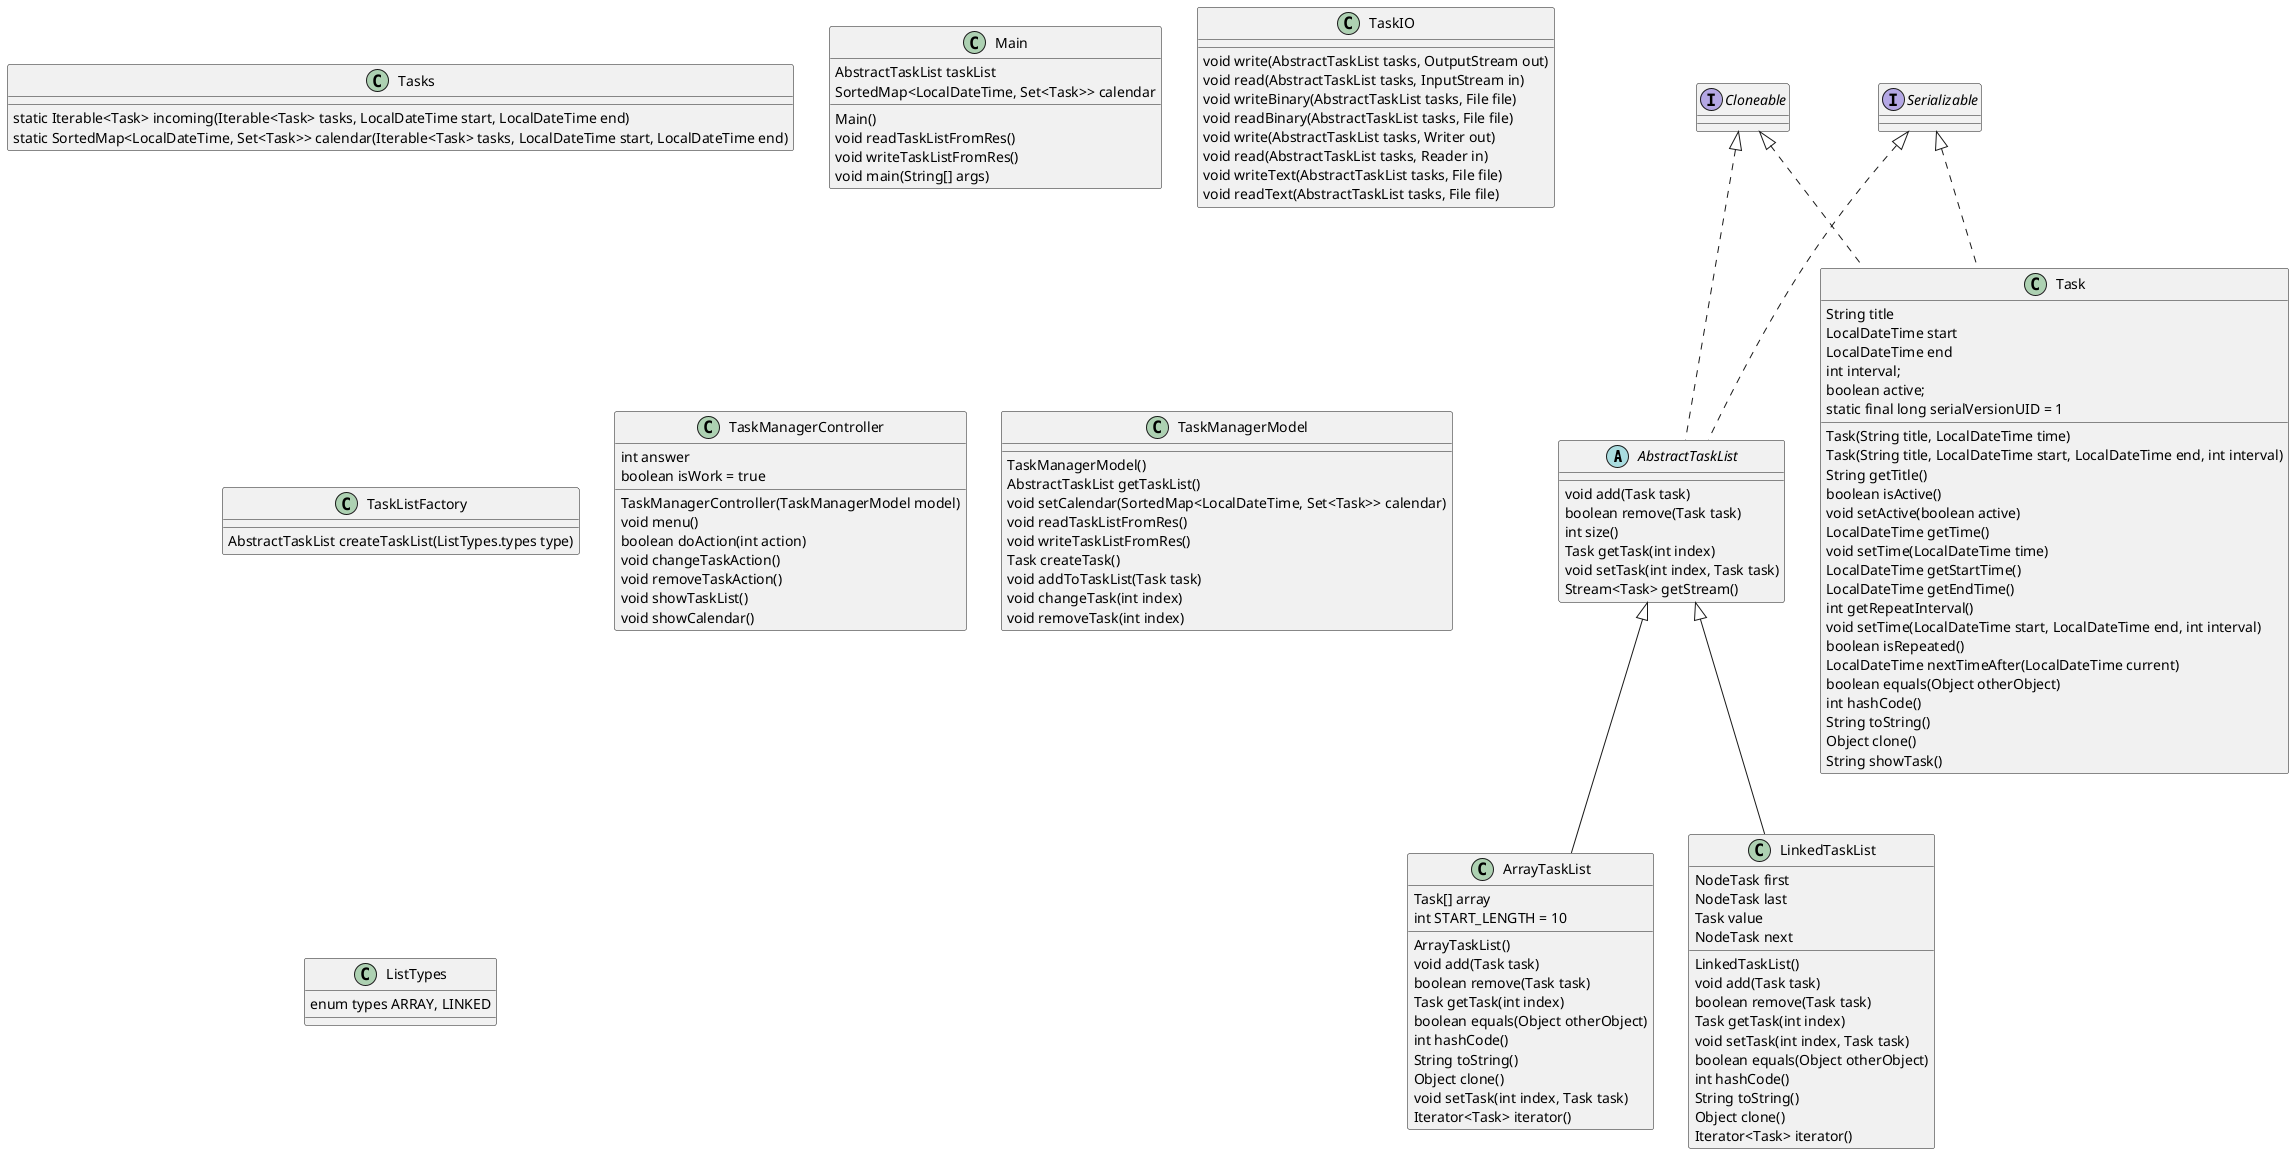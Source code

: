 @startuml
abstract class AbstractTaskList implements Cloneable, Serializable {
 void add(Task task)
 boolean remove(Task task)
 int size()
 Task getTask(int index)
 void setTask(int index, Task task)
 Stream<Task> getStream()
}

class ArrayTaskList extends AbstractTaskList{
Task[] array
 int START_LENGTH = 10
 ArrayTaskList()
 void add(Task task)
 boolean remove(Task task)
 Task getTask(int index)
 boolean equals(Object otherObject)
 int hashCode()
 String toString()
 Object clone()
 void setTask(int index, Task task)
  Iterator<Task> iterator()

}

class LinkedTaskList extends AbstractTaskList{
NodeTask first
NodeTask last
Task value
NodeTask next
LinkedTaskList()
void add(Task task)
boolean remove(Task task)
Task getTask(int index)
void setTask(int index, Task task)
boolean equals(Object otherObject)
int hashCode()
String toString()
Object clone()
Iterator<Task> iterator()
}

class Task implements Cloneable, Serializable {
String title
LocalDateTime start
LocalDateTime end
int interval;
boolean active;
static final long serialVersionUID = 1
Task(String title, LocalDateTime time)
Task(String title, LocalDateTime start, LocalDateTime end, int interval)
String getTitle()
boolean isActive()
void setActive(boolean active)
LocalDateTime getTime()
void setTime(LocalDateTime time)
LocalDateTime getStartTime()
LocalDateTime getEndTime()
int getRepeatInterval()
void setTime(LocalDateTime start, LocalDateTime end, int interval)
boolean isRepeated()
LocalDateTime nextTimeAfter(LocalDateTime current)
boolean equals(Object otherObject)
int hashCode()
String toString()
Object clone()
String showTask()
}

class Tasks {
static Iterable<Task> incoming(Iterable<Task> tasks, LocalDateTime start, LocalDateTime end)
static SortedMap<LocalDateTime, Set<Task>> calendar(Iterable<Task> tasks, LocalDateTime start, LocalDateTime end)
}

class Main {
AbstractTaskList taskList
SortedMap<LocalDateTime, Set<Task>> calendar
Main()
void readTaskListFromRes()
void writeTaskListFromRes()
void main(String[] args)
}

class TaskIO {
void write(AbstractTaskList tasks, OutputStream out)
void read(AbstractTaskList tasks, InputStream in)
void writeBinary(AbstractTaskList tasks, File file)
void readBinary(AbstractTaskList tasks, File file)
void write(AbstractTaskList tasks, Writer out)
void read(AbstractTaskList tasks, Reader in)
void writeText(AbstractTaskList tasks, File file)
void readText(AbstractTaskList tasks, File file)
}

class TaskListFactory {
AbstractTaskList createTaskList(ListTypes.types type)
}

class TaskManagerController {
TaskManagerController(TaskManagerModel model)
void menu()
int answer
boolean isWork = true
boolean doAction(int action)
void changeTaskAction()
void removeTaskAction()
void showTaskList()
 void showCalendar()

}

class TaskManagerModel {
TaskManagerModel()
AbstractTaskList getTaskList()
void setCalendar(SortedMap<LocalDateTime, Set<Task>> calendar)
void readTaskListFromRes()
void writeTaskListFromRes()
Task createTask()
void addToTaskList(Task task)
void changeTask(int index)
void removeTask(int index)
}

class ListTypes {
   enum types ARRAY, LINKED
    }
@enduml